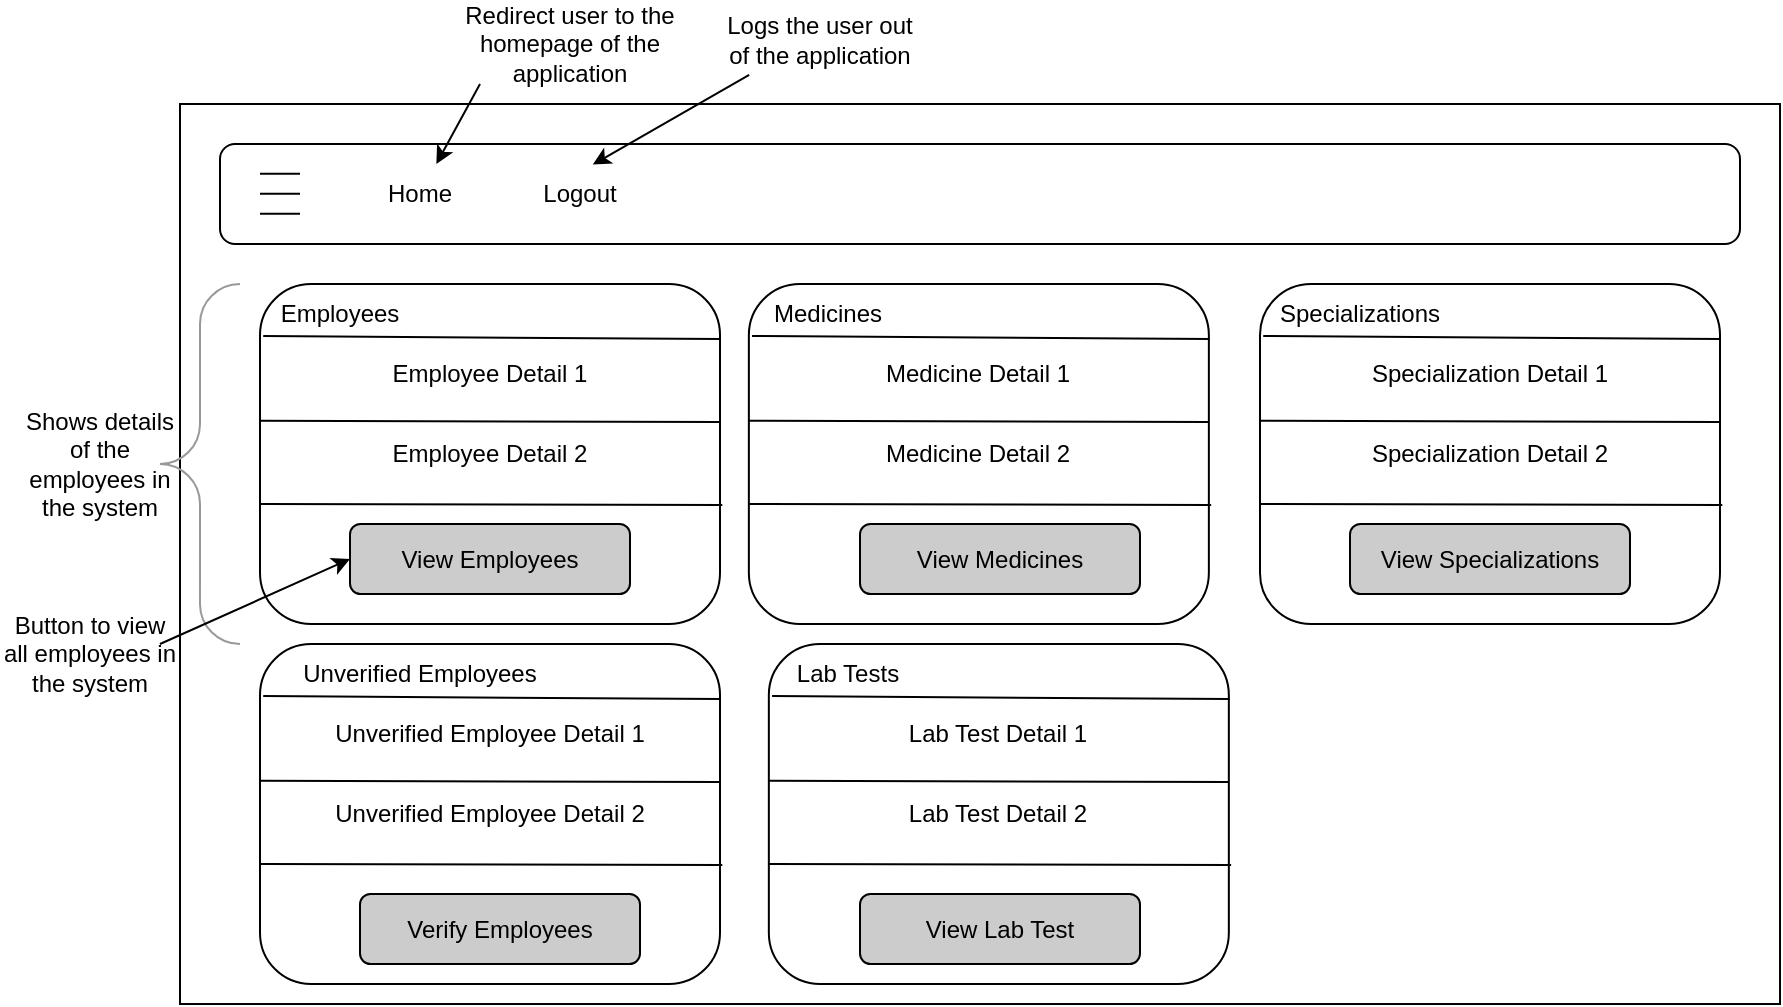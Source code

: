 <mxfile version="25.0.2">
  <diagram name="Page-1" id="AxVcKdgpKXUJfo954AHs">
    <mxGraphModel dx="1089" dy="689" grid="1" gridSize="10" guides="1" tooltips="1" connect="1" arrows="1" fold="1" page="1" pageScale="1" pageWidth="850" pageHeight="1100" math="0" shadow="0">
      <root>
        <mxCell id="0" />
        <mxCell id="1" parent="0" />
        <mxCell id="7GQsibB7IYgHVsLxgUlr-1" value="" style="rounded=0;whiteSpace=wrap;html=1;" vertex="1" parent="1">
          <mxGeometry x="120" y="120" width="800" height="450" as="geometry" />
        </mxCell>
        <mxCell id="7GQsibB7IYgHVsLxgUlr-2" value="" style="rounded=1;whiteSpace=wrap;html=1;" vertex="1" parent="1">
          <mxGeometry x="160" y="210" width="230" height="170" as="geometry" />
        </mxCell>
        <mxCell id="7GQsibB7IYgHVsLxgUlr-3" value="" style="endArrow=none;html=1;rounded=0;entryX=1.002;entryY=0.162;entryDx=0;entryDy=0;exitX=0.007;exitY=0.153;exitDx=0;exitDy=0;exitPerimeter=0;entryPerimeter=0;" edge="1" parent="1" source="7GQsibB7IYgHVsLxgUlr-2" target="7GQsibB7IYgHVsLxgUlr-2">
          <mxGeometry width="50" height="50" relative="1" as="geometry">
            <mxPoint x="160" y="260" as="sourcePoint" />
            <mxPoint x="210" y="220" as="targetPoint" />
          </mxGeometry>
        </mxCell>
        <mxCell id="7GQsibB7IYgHVsLxgUlr-4" value="Employees" style="text;html=1;align=center;verticalAlign=middle;whiteSpace=wrap;rounded=0;" vertex="1" parent="1">
          <mxGeometry x="170" y="210" width="60" height="30" as="geometry" />
        </mxCell>
        <mxCell id="7GQsibB7IYgHVsLxgUlr-5" value="" style="endArrow=none;html=1;rounded=0;entryX=1;entryY=0.406;entryDx=0;entryDy=0;entryPerimeter=0;exitX=0.017;exitY=0.402;exitDx=0;exitDy=0;exitPerimeter=0;" edge="1" parent="1" target="7GQsibB7IYgHVsLxgUlr-2">
          <mxGeometry width="50" height="50" relative="1" as="geometry">
            <mxPoint x="160.0" y="278.34" as="sourcePoint" />
            <mxPoint x="388.85" y="277.66" as="targetPoint" />
          </mxGeometry>
        </mxCell>
        <mxCell id="7GQsibB7IYgHVsLxgUlr-6" value="Employee Detail 1" style="text;html=1;align=center;verticalAlign=middle;whiteSpace=wrap;rounded=0;" vertex="1" parent="1">
          <mxGeometry x="160" y="240" width="230" height="30" as="geometry" />
        </mxCell>
        <mxCell id="7GQsibB7IYgHVsLxgUlr-7" value="" style="endArrow=none;html=1;rounded=0;entryX=1.005;entryY=0.65;entryDx=0;entryDy=0;entryPerimeter=0;" edge="1" parent="1" target="7GQsibB7IYgHVsLxgUlr-2">
          <mxGeometry width="50" height="50" relative="1" as="geometry">
            <mxPoint x="160" y="320" as="sourcePoint" />
            <mxPoint x="210" y="270" as="targetPoint" />
          </mxGeometry>
        </mxCell>
        <mxCell id="7GQsibB7IYgHVsLxgUlr-8" value="Employee Detail 2" style="text;html=1;align=center;verticalAlign=middle;whiteSpace=wrap;rounded=0;" vertex="1" parent="1">
          <mxGeometry x="160" y="280" width="230" height="30" as="geometry" />
        </mxCell>
        <mxCell id="7GQsibB7IYgHVsLxgUlr-10" value="" style="rounded=1;whiteSpace=wrap;html=1;" vertex="1" parent="1">
          <mxGeometry x="140" y="140" width="760" height="50" as="geometry" />
        </mxCell>
        <mxCell id="7GQsibB7IYgHVsLxgUlr-12" value="" style="endArrow=none;html=1;rounded=0;" edge="1" parent="1">
          <mxGeometry width="50" height="50" relative="1" as="geometry">
            <mxPoint x="160" y="154.83" as="sourcePoint" />
            <mxPoint x="180" y="154.83" as="targetPoint" />
          </mxGeometry>
        </mxCell>
        <mxCell id="7GQsibB7IYgHVsLxgUlr-13" value="" style="endArrow=none;html=1;rounded=0;" edge="1" parent="1">
          <mxGeometry width="50" height="50" relative="1" as="geometry">
            <mxPoint x="160" y="164.83" as="sourcePoint" />
            <mxPoint x="180" y="164.83" as="targetPoint" />
          </mxGeometry>
        </mxCell>
        <mxCell id="7GQsibB7IYgHVsLxgUlr-14" value="" style="endArrow=none;html=1;rounded=0;" edge="1" parent="1">
          <mxGeometry width="50" height="50" relative="1" as="geometry">
            <mxPoint x="160" y="174.83" as="sourcePoint" />
            <mxPoint x="180" y="174.83" as="targetPoint" />
          </mxGeometry>
        </mxCell>
        <mxCell id="7GQsibB7IYgHVsLxgUlr-15" value="Home" style="text;html=1;align=center;verticalAlign=middle;whiteSpace=wrap;rounded=0;" vertex="1" parent="1">
          <mxGeometry x="210" y="150" width="60" height="30" as="geometry" />
        </mxCell>
        <mxCell id="7GQsibB7IYgHVsLxgUlr-16" value="Logout" style="text;html=1;align=center;verticalAlign=middle;whiteSpace=wrap;rounded=0;" vertex="1" parent="1">
          <mxGeometry x="290" y="150" width="60" height="30" as="geometry" />
        </mxCell>
        <mxCell id="7GQsibB7IYgHVsLxgUlr-17" value="" style="endArrow=classic;html=1;rounded=0;" edge="1" parent="1" target="7GQsibB7IYgHVsLxgUlr-15">
          <mxGeometry width="50" height="50" relative="1" as="geometry">
            <mxPoint x="270" y="110" as="sourcePoint" />
            <mxPoint x="280" y="50" as="targetPoint" />
          </mxGeometry>
        </mxCell>
        <mxCell id="7GQsibB7IYgHVsLxgUlr-18" value="Redirect user to the homepage of the application" style="text;html=1;align=center;verticalAlign=middle;whiteSpace=wrap;rounded=0;" vertex="1" parent="1">
          <mxGeometry x="250" y="70" width="130" height="40" as="geometry" />
        </mxCell>
        <mxCell id="7GQsibB7IYgHVsLxgUlr-19" value="" style="endArrow=classic;html=1;rounded=0;entryX=0.606;entryY=0.01;entryDx=0;entryDy=0;entryPerimeter=0;exitX=0.146;exitY=1.013;exitDx=0;exitDy=0;exitPerimeter=0;" edge="1" parent="1" source="7GQsibB7IYgHVsLxgUlr-20" target="7GQsibB7IYgHVsLxgUlr-16">
          <mxGeometry width="50" height="50" relative="1" as="geometry">
            <mxPoint x="430" y="100" as="sourcePoint" />
            <mxPoint x="480" y="50" as="targetPoint" />
          </mxGeometry>
        </mxCell>
        <mxCell id="7GQsibB7IYgHVsLxgUlr-20" value="Logs the user out of the application" style="text;html=1;align=center;verticalAlign=middle;whiteSpace=wrap;rounded=0;" vertex="1" parent="1">
          <mxGeometry x="390" y="70" width="100" height="35" as="geometry" />
        </mxCell>
        <mxCell id="7GQsibB7IYgHVsLxgUlr-22" value="" style="labelPosition=right;align=left;strokeWidth=1;shape=mxgraph.mockup.markup.curlyBrace;html=1;shadow=0;dashed=0;strokeColor=#999999;direction=north;" vertex="1" parent="1">
          <mxGeometry x="110" y="210" width="40" height="180" as="geometry" />
        </mxCell>
        <mxCell id="7GQsibB7IYgHVsLxgUlr-23" value="Shows details of the employees in the system" style="text;html=1;align=center;verticalAlign=middle;whiteSpace=wrap;rounded=0;" vertex="1" parent="1">
          <mxGeometry x="40" y="285" width="80" height="30" as="geometry" />
        </mxCell>
        <mxCell id="7GQsibB7IYgHVsLxgUlr-45" value="" style="rounded=1;whiteSpace=wrap;html=1;" vertex="1" parent="1">
          <mxGeometry x="160" y="390" width="230" height="170" as="geometry" />
        </mxCell>
        <mxCell id="7GQsibB7IYgHVsLxgUlr-46" value="" style="endArrow=none;html=1;rounded=0;entryX=1.002;entryY=0.162;entryDx=0;entryDy=0;exitX=0.007;exitY=0.153;exitDx=0;exitDy=0;exitPerimeter=0;entryPerimeter=0;" edge="1" parent="1" source="7GQsibB7IYgHVsLxgUlr-45" target="7GQsibB7IYgHVsLxgUlr-45">
          <mxGeometry width="50" height="50" relative="1" as="geometry">
            <mxPoint x="160" y="440" as="sourcePoint" />
            <mxPoint x="210" y="400" as="targetPoint" />
          </mxGeometry>
        </mxCell>
        <mxCell id="7GQsibB7IYgHVsLxgUlr-47" value="Unverified Employees" style="text;html=1;align=center;verticalAlign=middle;whiteSpace=wrap;rounded=0;" vertex="1" parent="1">
          <mxGeometry x="170" y="390" width="140" height="30" as="geometry" />
        </mxCell>
        <mxCell id="7GQsibB7IYgHVsLxgUlr-48" value="" style="endArrow=none;html=1;rounded=0;entryX=1;entryY=0.406;entryDx=0;entryDy=0;entryPerimeter=0;exitX=0.017;exitY=0.402;exitDx=0;exitDy=0;exitPerimeter=0;" edge="1" parent="1" target="7GQsibB7IYgHVsLxgUlr-45">
          <mxGeometry width="50" height="50" relative="1" as="geometry">
            <mxPoint x="160.0" y="458.34" as="sourcePoint" />
            <mxPoint x="388.85" y="457.66" as="targetPoint" />
          </mxGeometry>
        </mxCell>
        <mxCell id="7GQsibB7IYgHVsLxgUlr-49" value="Unverified Employee Detail 1" style="text;html=1;align=center;verticalAlign=middle;whiteSpace=wrap;rounded=0;" vertex="1" parent="1">
          <mxGeometry x="160" y="420" width="230" height="30" as="geometry" />
        </mxCell>
        <mxCell id="7GQsibB7IYgHVsLxgUlr-50" value="" style="endArrow=none;html=1;rounded=0;entryX=1.005;entryY=0.65;entryDx=0;entryDy=0;entryPerimeter=0;" edge="1" parent="1" target="7GQsibB7IYgHVsLxgUlr-45">
          <mxGeometry width="50" height="50" relative="1" as="geometry">
            <mxPoint x="160" y="500" as="sourcePoint" />
            <mxPoint x="210" y="450" as="targetPoint" />
          </mxGeometry>
        </mxCell>
        <mxCell id="7GQsibB7IYgHVsLxgUlr-51" value="Unverified Employee Detail 2" style="text;html=1;align=center;verticalAlign=middle;whiteSpace=wrap;rounded=0;" vertex="1" parent="1">
          <mxGeometry x="160" y="460" width="230" height="30" as="geometry" />
        </mxCell>
        <mxCell id="7GQsibB7IYgHVsLxgUlr-54" value="View Employees" style="rounded=1;whiteSpace=wrap;html=1;fillColor=#CCCCCC;strokeColor=#000000;" vertex="1" parent="1">
          <mxGeometry x="205" y="330" width="140" height="35" as="geometry" />
        </mxCell>
        <mxCell id="7GQsibB7IYgHVsLxgUlr-55" value="" style="endArrow=classic;html=1;rounded=0;entryX=0;entryY=0.5;entryDx=0;entryDy=0;" edge="1" parent="1" target="7GQsibB7IYgHVsLxgUlr-54">
          <mxGeometry width="50" height="50" relative="1" as="geometry">
            <mxPoint x="110" y="390" as="sourcePoint" />
            <mxPoint x="50" y="400" as="targetPoint" />
          </mxGeometry>
        </mxCell>
        <mxCell id="7GQsibB7IYgHVsLxgUlr-56" value="Button to view all employees in the system" style="text;html=1;align=center;verticalAlign=middle;whiteSpace=wrap;rounded=0;" vertex="1" parent="1">
          <mxGeometry x="30" y="380" width="90" height="30" as="geometry" />
        </mxCell>
        <mxCell id="7GQsibB7IYgHVsLxgUlr-57" value="Verify Employees" style="rounded=1;whiteSpace=wrap;html=1;fillColor=#CCCCCC;strokeColor=#000000;" vertex="1" parent="1">
          <mxGeometry x="210" y="515" width="140" height="35" as="geometry" />
        </mxCell>
        <mxCell id="7GQsibB7IYgHVsLxgUlr-59" value="" style="rounded=1;whiteSpace=wrap;html=1;" vertex="1" parent="1">
          <mxGeometry x="404.43" y="210" width="230" height="170" as="geometry" />
        </mxCell>
        <mxCell id="7GQsibB7IYgHVsLxgUlr-60" value="" style="endArrow=none;html=1;rounded=0;entryX=1.002;entryY=0.162;entryDx=0;entryDy=0;exitX=0.007;exitY=0.153;exitDx=0;exitDy=0;exitPerimeter=0;entryPerimeter=0;" edge="1" parent="1" source="7GQsibB7IYgHVsLxgUlr-59" target="7GQsibB7IYgHVsLxgUlr-59">
          <mxGeometry width="50" height="50" relative="1" as="geometry">
            <mxPoint x="404.43" y="260" as="sourcePoint" />
            <mxPoint x="454.43" y="220" as="targetPoint" />
          </mxGeometry>
        </mxCell>
        <mxCell id="7GQsibB7IYgHVsLxgUlr-61" value="Medicines" style="text;html=1;align=center;verticalAlign=middle;whiteSpace=wrap;rounded=0;" vertex="1" parent="1">
          <mxGeometry x="414.43" y="210" width="60" height="30" as="geometry" />
        </mxCell>
        <mxCell id="7GQsibB7IYgHVsLxgUlr-62" value="" style="endArrow=none;html=1;rounded=0;entryX=1;entryY=0.406;entryDx=0;entryDy=0;entryPerimeter=0;exitX=0.017;exitY=0.402;exitDx=0;exitDy=0;exitPerimeter=0;" edge="1" parent="1" target="7GQsibB7IYgHVsLxgUlr-59">
          <mxGeometry width="50" height="50" relative="1" as="geometry">
            <mxPoint x="404.43" y="278.34" as="sourcePoint" />
            <mxPoint x="633.28" y="277.66" as="targetPoint" />
          </mxGeometry>
        </mxCell>
        <mxCell id="7GQsibB7IYgHVsLxgUlr-63" value="Medicine Detail 1" style="text;html=1;align=center;verticalAlign=middle;whiteSpace=wrap;rounded=0;" vertex="1" parent="1">
          <mxGeometry x="404.43" y="240" width="230" height="30" as="geometry" />
        </mxCell>
        <mxCell id="7GQsibB7IYgHVsLxgUlr-64" value="" style="endArrow=none;html=1;rounded=0;entryX=1.005;entryY=0.65;entryDx=0;entryDy=0;entryPerimeter=0;" edge="1" parent="1" target="7GQsibB7IYgHVsLxgUlr-59">
          <mxGeometry width="50" height="50" relative="1" as="geometry">
            <mxPoint x="404.43" y="320" as="sourcePoint" />
            <mxPoint x="454.43" y="270" as="targetPoint" />
          </mxGeometry>
        </mxCell>
        <mxCell id="7GQsibB7IYgHVsLxgUlr-65" value="Medicine Detail 2" style="text;html=1;align=center;verticalAlign=middle;whiteSpace=wrap;rounded=0;" vertex="1" parent="1">
          <mxGeometry x="404.43" y="280" width="230" height="30" as="geometry" />
        </mxCell>
        <mxCell id="7GQsibB7IYgHVsLxgUlr-67" value="View Medicines" style="rounded=1;whiteSpace=wrap;html=1;fillColor=#CCCCCC;strokeColor=#000000;" vertex="1" parent="1">
          <mxGeometry x="460" y="330" width="140" height="35" as="geometry" />
        </mxCell>
        <mxCell id="7GQsibB7IYgHVsLxgUlr-75" value="" style="rounded=1;whiteSpace=wrap;html=1;" vertex="1" parent="1">
          <mxGeometry x="414.42" y="390" width="230" height="170" as="geometry" />
        </mxCell>
        <mxCell id="7GQsibB7IYgHVsLxgUlr-76" value="" style="endArrow=none;html=1;rounded=0;entryX=1.002;entryY=0.162;entryDx=0;entryDy=0;exitX=0.007;exitY=0.153;exitDx=0;exitDy=0;exitPerimeter=0;entryPerimeter=0;" edge="1" parent="1" source="7GQsibB7IYgHVsLxgUlr-75" target="7GQsibB7IYgHVsLxgUlr-75">
          <mxGeometry width="50" height="50" relative="1" as="geometry">
            <mxPoint x="414.42" y="440" as="sourcePoint" />
            <mxPoint x="464.42" y="400" as="targetPoint" />
          </mxGeometry>
        </mxCell>
        <mxCell id="7GQsibB7IYgHVsLxgUlr-77" value="Lab Tests" style="text;html=1;align=center;verticalAlign=middle;whiteSpace=wrap;rounded=0;" vertex="1" parent="1">
          <mxGeometry x="424.42" y="390" width="60" height="30" as="geometry" />
        </mxCell>
        <mxCell id="7GQsibB7IYgHVsLxgUlr-78" value="" style="endArrow=none;html=1;rounded=0;entryX=1;entryY=0.406;entryDx=0;entryDy=0;entryPerimeter=0;exitX=0.017;exitY=0.402;exitDx=0;exitDy=0;exitPerimeter=0;" edge="1" parent="1" target="7GQsibB7IYgHVsLxgUlr-75">
          <mxGeometry width="50" height="50" relative="1" as="geometry">
            <mxPoint x="414.42" y="458.34" as="sourcePoint" />
            <mxPoint x="643.27" y="457.66" as="targetPoint" />
          </mxGeometry>
        </mxCell>
        <mxCell id="7GQsibB7IYgHVsLxgUlr-79" value="Lab Test Detail 1" style="text;html=1;align=center;verticalAlign=middle;whiteSpace=wrap;rounded=0;" vertex="1" parent="1">
          <mxGeometry x="414.42" y="420" width="230" height="30" as="geometry" />
        </mxCell>
        <mxCell id="7GQsibB7IYgHVsLxgUlr-80" value="" style="endArrow=none;html=1;rounded=0;entryX=1.005;entryY=0.65;entryDx=0;entryDy=0;entryPerimeter=0;" edge="1" parent="1" target="7GQsibB7IYgHVsLxgUlr-75">
          <mxGeometry width="50" height="50" relative="1" as="geometry">
            <mxPoint x="414.42" y="500" as="sourcePoint" />
            <mxPoint x="464.42" y="450" as="targetPoint" />
          </mxGeometry>
        </mxCell>
        <mxCell id="7GQsibB7IYgHVsLxgUlr-81" value="Lab Test Detail 2" style="text;html=1;align=center;verticalAlign=middle;whiteSpace=wrap;rounded=0;" vertex="1" parent="1">
          <mxGeometry x="414.42" y="460" width="230" height="30" as="geometry" />
        </mxCell>
        <mxCell id="7GQsibB7IYgHVsLxgUlr-82" value="View Lab Test" style="rounded=1;whiteSpace=wrap;html=1;fillColor=#CCCCCC;strokeColor=#000000;" vertex="1" parent="1">
          <mxGeometry x="460" y="515" width="140" height="35" as="geometry" />
        </mxCell>
        <mxCell id="7GQsibB7IYgHVsLxgUlr-83" value="" style="rounded=1;whiteSpace=wrap;html=1;" vertex="1" parent="1">
          <mxGeometry x="660" y="210" width="230" height="170" as="geometry" />
        </mxCell>
        <mxCell id="7GQsibB7IYgHVsLxgUlr-84" value="" style="endArrow=none;html=1;rounded=0;entryX=1.002;entryY=0.162;entryDx=0;entryDy=0;exitX=0.007;exitY=0.153;exitDx=0;exitDy=0;exitPerimeter=0;entryPerimeter=0;" edge="1" parent="1" source="7GQsibB7IYgHVsLxgUlr-83" target="7GQsibB7IYgHVsLxgUlr-83">
          <mxGeometry width="50" height="50" relative="1" as="geometry">
            <mxPoint x="660" y="260" as="sourcePoint" />
            <mxPoint x="710" y="220" as="targetPoint" />
          </mxGeometry>
        </mxCell>
        <mxCell id="7GQsibB7IYgHVsLxgUlr-85" value="Specializations" style="text;html=1;align=center;verticalAlign=middle;whiteSpace=wrap;rounded=0;" vertex="1" parent="1">
          <mxGeometry x="670" y="210" width="80" height="30" as="geometry" />
        </mxCell>
        <mxCell id="7GQsibB7IYgHVsLxgUlr-86" value="" style="endArrow=none;html=1;rounded=0;entryX=1;entryY=0.406;entryDx=0;entryDy=0;entryPerimeter=0;exitX=0.017;exitY=0.402;exitDx=0;exitDy=0;exitPerimeter=0;" edge="1" parent="1" target="7GQsibB7IYgHVsLxgUlr-83">
          <mxGeometry width="50" height="50" relative="1" as="geometry">
            <mxPoint x="660.0" y="278.34" as="sourcePoint" />
            <mxPoint x="888.85" y="277.66" as="targetPoint" />
          </mxGeometry>
        </mxCell>
        <mxCell id="7GQsibB7IYgHVsLxgUlr-87" value="Specialization Detail 1" style="text;html=1;align=center;verticalAlign=middle;whiteSpace=wrap;rounded=0;" vertex="1" parent="1">
          <mxGeometry x="660" y="240" width="230" height="30" as="geometry" />
        </mxCell>
        <mxCell id="7GQsibB7IYgHVsLxgUlr-88" value="" style="endArrow=none;html=1;rounded=0;entryX=1.005;entryY=0.65;entryDx=0;entryDy=0;entryPerimeter=0;" edge="1" parent="1" target="7GQsibB7IYgHVsLxgUlr-83">
          <mxGeometry width="50" height="50" relative="1" as="geometry">
            <mxPoint x="660" y="320" as="sourcePoint" />
            <mxPoint x="710" y="270" as="targetPoint" />
          </mxGeometry>
        </mxCell>
        <mxCell id="7GQsibB7IYgHVsLxgUlr-89" value="Specialization Detail 2" style="text;html=1;align=center;verticalAlign=middle;whiteSpace=wrap;rounded=0;" vertex="1" parent="1">
          <mxGeometry x="660" y="280" width="230" height="30" as="geometry" />
        </mxCell>
        <mxCell id="7GQsibB7IYgHVsLxgUlr-90" value="View&amp;nbsp;&lt;span style=&quot;color: rgba(0, 0, 0, 0); font-family: monospace; font-size: 0px; text-align: start; text-wrap: nowrap;&quot;&gt;%3CmxGraphModel%3E%3Croot%3E%3CmxCell%20id%3D%220%22%2F%3E%3CmxCell%20id%3D%221%22%20parent%3D%220%22%2F%3E%3CmxCell%20id%3D%222%22%20value%3D%22View%20Lab%20Test%22%20style%3D%22rounded%3D1%3BwhiteSpace%3Dwrap%3Bhtml%3D1%3BfillColor%3D%23CCCCCC%3BstrokeColor%3D%23000000%3B%22%20vertex%3D%221%22%20parent%3D%221%22%3E%3CmxGeometry%20x%3D%22460%22%20y%3D%22515%22%20width%3D%22140%22%20height%3D%2235%22%20as%3D%22geometry%22%2F%3E%3C%2FmxCell%3E%3C%2Froot%3E%3C%2FmxGraphModel%3E&lt;/span&gt;Specializations" style="rounded=1;whiteSpace=wrap;html=1;fillColor=#CCCCCC;strokeColor=#000000;" vertex="1" parent="1">
          <mxGeometry x="705" y="330" width="140" height="35" as="geometry" />
        </mxCell>
      </root>
    </mxGraphModel>
  </diagram>
</mxfile>
